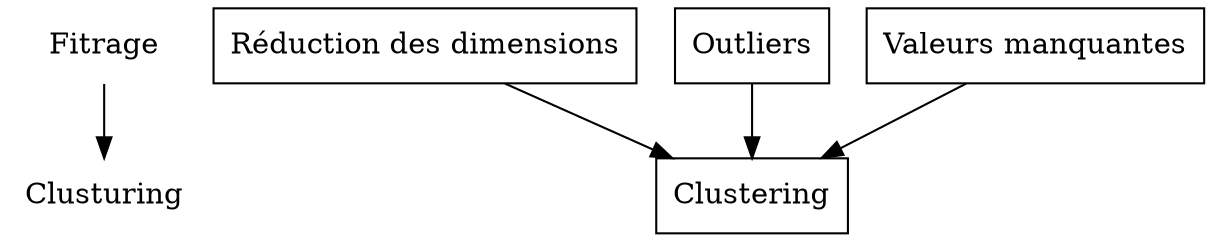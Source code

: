 digraph G {
	{
		node [shape=plaintext];
		Fitrage -> Clusturing;
	}

	{
		node [shape=rectangle];
		{ rank = same; "Réduction des dimensions" "Outliers" "Valeurs manquantes" }
		{ 	"Réduction des dimensions" -> "Clustering";
			"Outliers" -> "Clustering";
			"Valeurs manquantes" -> "Clustering" 
		}

	}
}
